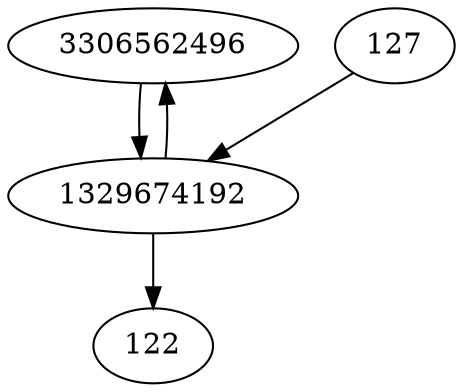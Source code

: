 strict digraph  {
3306562496;
1329674192;
122;
127;
3306562496 -> 1329674192;
1329674192 -> 122;
1329674192 -> 3306562496;
127 -> 1329674192;
}
